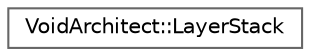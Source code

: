 digraph "Graphical Class Hierarchy"
{
 // LATEX_PDF_SIZE
  bgcolor="transparent";
  edge [fontname=Helvetica,fontsize=10,labelfontname=Helvetica,labelfontsize=10];
  node [fontname=Helvetica,fontsize=10,shape=box,height=0.2,width=0.4];
  rankdir="LR";
  Node0 [id="Node000000",label="VoidArchitect::LayerStack",height=0.2,width=0.4,color="grey40", fillcolor="white", style="filled",URL="$class_void_architect_1_1_layer_stack.html",tooltip=" "];
}
